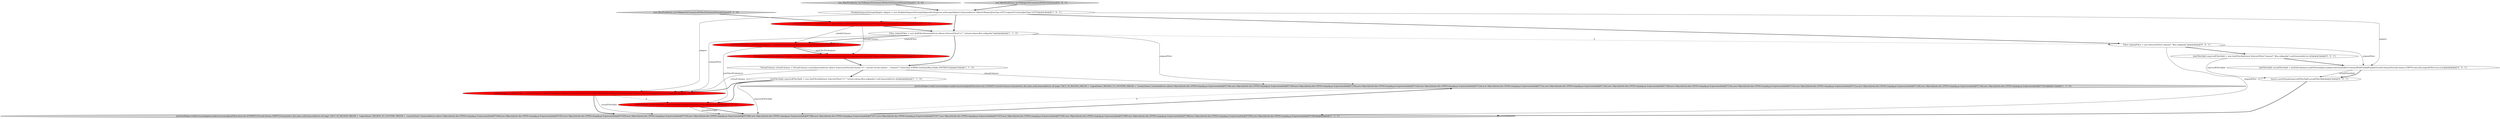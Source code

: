 digraph {
2 [style = filled, label = "VirtualColumns virtualColumns = VirtualColumns.create(ImmutableList.of(new ExpressionVirtualColumn(\"v1\",\"concat('virtual-column-', \"channel\")\",ValueType.STRING,TestExprMacroTable.INSTANCE)))@@@7@@@['1', '1', '0']", fillcolor = white, shape = ellipse image = "AAA0AAABBB1BBB"];
8 [style = filled, label = "JoinFilterPreAnalysis joinFilterPreAnalysis = simplePreAnalysis(joinableClauses,originalFilter)@@@5@@@['0', '1', '0']", fillcolor = red, shape = ellipse image = "AAA1AAABBB2BBB"];
10 [style = filled, label = "JoinFilterSplit actualFilterSplit = JoinFilterAnalyzer.splitFilter(joinFilterPreAnalysis)@@@9@@@['0', '1', '0']", fillcolor = red, shape = ellipse image = "AAA1AAABBB2BBB"];
13 [style = filled, label = "JoinFilterSplit expectedFilterSplit = new JoinFilterSplit(new SelectorFilter(\"channel\",\"#en.wikipedia\"),null,ImmutableList.of())@@@5@@@['0', '0', '1']", fillcolor = white, shape = ellipse image = "AAA0AAABBB3BBB"];
7 [style = filled, label = "Filter originalFilter = new AndFilter(ImmutableList.of(new SelectorFilter(\"v1\",\"virtual-column-#en.wikipedia\")))@@@4@@@['1', '1', '0']", fillcolor = white, shape = ellipse image = "AAA0AAABBB1BBB"];
17 [style = filled, label = "Filter originalFilter = new SelectorFilter(\"channel\",\"#en.wikipedia\")@@@4@@@['0', '0', '1']", fillcolor = white, shape = ellipse image = "AAA0AAABBB3BBB"];
0 [style = filled, label = "test_filterPushDown_factToRegionToCountryLeftFilterOnChannelVirtualColumn['1', '0', '0']", fillcolor = lightgray, shape = diamond image = "AAA0AAABBB1BBB"];
4 [style = filled, label = "JoinTestHelper.verifyCursors(adapter.makeCursors(originalFilter,Intervals.ETERNITY,VirtualColumns.EMPTY,Granularities.ALL,false,null),ImmutableList.of(\"page\",FACT_TO_REGION_PREFIX + \"regionName\",REGION_TO_COUNTRY_PREFIX + \"countryName\"),ImmutableList.of(new Object((((edu.fdu.CPPDG.tinypdg.pe.ExpressionInfo@97164d,new Object((((edu.fdu.CPPDG.tinypdg.pe.ExpressionInfo@971653,new Object((((edu.fdu.CPPDG.tinypdg.pe.ExpressionInfo@971659,new Object((((edu.fdu.CPPDG.tinypdg.pe.ExpressionInfo@97165f,new Object((((edu.fdu.CPPDG.tinypdg.pe.ExpressionInfo@971665,new Object((((edu.fdu.CPPDG.tinypdg.pe.ExpressionInfo@97166b,new Object((((edu.fdu.CPPDG.tinypdg.pe.ExpressionInfo@971671,new Object((((edu.fdu.CPPDG.tinypdg.pe.ExpressionInfo@971677,new Object((((edu.fdu.CPPDG.tinypdg.pe.ExpressionInfo@97167d,new Object((((edu.fdu.CPPDG.tinypdg.pe.ExpressionInfo@971683,new Object((((edu.fdu.CPPDG.tinypdg.pe.ExpressionInfo@971689,new Object((((edu.fdu.CPPDG.tinypdg.pe.ExpressionInfo@97168f,new Object((((edu.fdu.CPPDG.tinypdg.pe.ExpressionInfo@971695,new Object((((edu.fdu.CPPDG.tinypdg.pe.ExpressionInfo@97169b))@@@8@@@['1', '1', '1']", fillcolor = lightgray, shape = ellipse image = "AAA0AAABBB1BBB"];
5 [style = filled, label = "HashJoinSegmentStorageAdapter adapter = new HashJoinSegmentStorageAdapter(factSegment.asStorageAdapter(),ImmutableList.of(factToRegion(JoinType.LEFT),regionToCountry(JoinType.LEFT)))@@@3@@@['1', '0', '1']", fillcolor = white, shape = ellipse image = "AAA0AAABBB1BBB"];
6 [style = filled, label = "JoinTestHelper.verifyCursors(adapter.makeCursors(originalFilter,Intervals.ETERNITY,virtualColumns,Granularities.ALL,false,null),ImmutableList.of(\"page\",FACT_TO_REGION_PREFIX + \"regionName\",REGION_TO_COUNTRY_PREFIX + \"countryName\"),ImmutableList.of(new Object((((edu.fdu.CPPDG.tinypdg.pe.ExpressionInfo@97158e,new Object((((edu.fdu.CPPDG.tinypdg.pe.ExpressionInfo@971594,new Object((((edu.fdu.CPPDG.tinypdg.pe.ExpressionInfo@97159a,new Object((((edu.fdu.CPPDG.tinypdg.pe.ExpressionInfo@9715a0,new Object((((edu.fdu.CPPDG.tinypdg.pe.ExpressionInfo@9715a6,new Object((((edu.fdu.CPPDG.tinypdg.pe.ExpressionInfo@9715ac,new Object((((edu.fdu.CPPDG.tinypdg.pe.ExpressionInfo@9715b2,new Object((((edu.fdu.CPPDG.tinypdg.pe.ExpressionInfo@9715b8,new Object((((edu.fdu.CPPDG.tinypdg.pe.ExpressionInfo@9715be,new Object((((edu.fdu.CPPDG.tinypdg.pe.ExpressionInfo@9715c4,new Object((((edu.fdu.CPPDG.tinypdg.pe.ExpressionInfo@9715ca,new Object((((edu.fdu.CPPDG.tinypdg.pe.ExpressionInfo@9715d0,new Object((((edu.fdu.CPPDG.tinypdg.pe.ExpressionInfo@9715d6,new Object((((edu.fdu.CPPDG.tinypdg.pe.ExpressionInfo@9715dc))@@@11@@@['1', '1', '0']", fillcolor = lightgray, shape = ellipse image = "AAA0AAABBB1BBB"];
14 [style = filled, label = "JoinFilterSplit actualFilterSplit = JoinFilterAnalyzer.splitFilter(adapter,adapter.determineBaseColumnsWithPreAndPostJoinVirtualColumns(VirtualColumns.EMPTY,null,null),originalFilter,true,true)@@@6@@@['0', '0', '1']", fillcolor = white, shape = ellipse image = "AAA0AAABBB3BBB"];
16 [style = filled, label = "test_filterPushDown_factToRegionToCountryLeftFilterOnChannel['0', '0', '1']", fillcolor = lightgray, shape = diamond image = "AAA0AAABBB3BBB"];
9 [style = filled, label = "test_filterPushDown_factToRegionToCountryLeftFilterOnChannelVirtualColumn['0', '1', '0']", fillcolor = lightgray, shape = diamond image = "AAA0AAABBB2BBB"];
12 [style = filled, label = "List<JoinableClause> joinableClauses = ImmutableList.of(factToRegion(JoinType.LEFT),regionToCountry(JoinType.LEFT))@@@3@@@['0', '1', '0']", fillcolor = red, shape = ellipse image = "AAA1AAABBB2BBB"];
15 [style = filled, label = "Assert.assertEquals(expectedFilterSplit,actualFilterSplit)@@@7@@@['0', '0', '1']", fillcolor = white, shape = ellipse image = "AAA0AAABBB3BBB"];
3 [style = filled, label = "JoinFilterSplit actualFilterSplit = JoinFilterAnalyzer.splitFilter(adapter,adapter.determineBaseColumnsWithPreAndPostJoinVirtualColumns(virtualColumns,null,null),originalFilter,true,true)@@@7@@@['1', '0', '0']", fillcolor = red, shape = ellipse image = "AAA1AAABBB1BBB"];
11 [style = filled, label = "HashJoinSegmentStorageAdapter adapter = new HashJoinSegmentStorageAdapter(factSegment.asStorageAdapter(),joinableClauses,joinFilterPreAnalysis)@@@6@@@['0', '1', '0']", fillcolor = red, shape = ellipse image = "AAA1AAABBB2BBB"];
1 [style = filled, label = "JoinFilterSplit expectedFilterSplit = new JoinFilterSplit(new SelectorFilter(\"v1\",\"virtual-column-#en.wikipedia\"),null,ImmutableList.of())@@@8@@@['1', '1', '0']", fillcolor = white, shape = ellipse image = "AAA0AAABBB1BBB"];
5->12 [style = dashed, label="0"];
5->14 [style = solid, label="adapter"];
4->6 [style = bold, label=""];
7->17 [style = dashed, label="0"];
2->3 [style = solid, label="virtualColumns"];
2->1 [style = bold, label=""];
7->3 [style = solid, label="originalFilter"];
1->3 [style = bold, label=""];
14->15 [style = solid, label="actualFilterSplit"];
17->14 [style = solid, label="originalFilter"];
7->6 [style = solid, label="originalFilter"];
7->8 [style = bold, label=""];
5->17 [style = bold, label=""];
3->4 [style = bold, label=""];
7->8 [style = solid, label="originalFilter"];
12->7 [style = bold, label=""];
11->2 [style = bold, label=""];
6->4 [style = dashed, label="0"];
3->4 [style = solid, label="actualFilterSplit"];
12->8 [style = solid, label="joinableClauses"];
7->2 [style = bold, label=""];
15->4 [style = bold, label=""];
10->4 [style = bold, label=""];
16->5 [style = bold, label=""];
2->6 [style = solid, label="virtualColumns"];
13->15 [style = solid, label="expectedFilterSplit"];
5->7 [style = bold, label=""];
14->15 [style = bold, label=""];
17->13 [style = bold, label=""];
1->4 [style = solid, label="expectedFilterSplit"];
9->12 [style = bold, label=""];
8->11 [style = solid, label="joinFilterPreAnalysis"];
8->10 [style = solid, label="joinFilterPreAnalysis"];
3->10 [style = dashed, label="0"];
10->4 [style = solid, label="actualFilterSplit"];
12->11 [style = solid, label="joinableClauses"];
1->10 [style = bold, label=""];
8->11 [style = bold, label=""];
5->3 [style = solid, label="adapter"];
13->14 [style = bold, label=""];
17->4 [style = solid, label="originalFilter"];
0->5 [style = bold, label=""];
}
